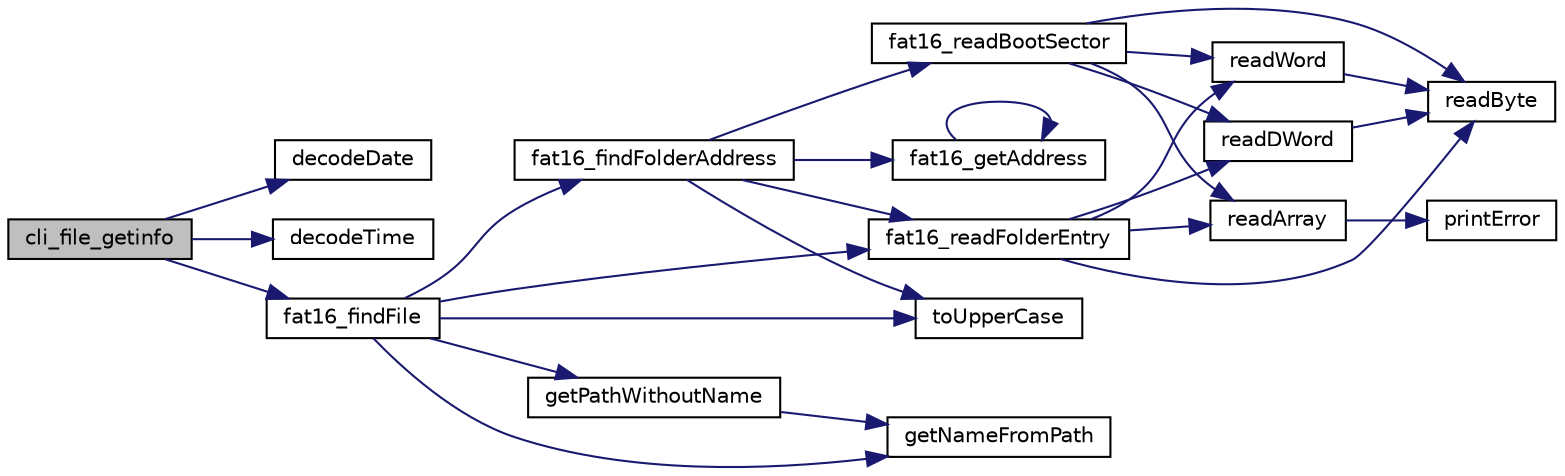 digraph "cli_file_getinfo"
{
 // LATEX_PDF_SIZE
  edge [fontname="Helvetica",fontsize="10",labelfontname="Helvetica",labelfontsize="10"];
  node [fontname="Helvetica",fontsize="10",shape=record];
  rankdir="LR";
  Node1 [label="cli_file_getinfo",height=0.2,width=0.4,color="black", fillcolor="grey75", style="filled", fontcolor="black",tooltip=" "];
  Node1 -> Node2 [color="midnightblue",fontsize="10",style="solid",fontname="Helvetica"];
  Node2 [label="decodeDate",height=0.2,width=0.4,color="black", fillcolor="white", style="filled",URL="$v_d_i_s_k__utility_8c.html#a7a45a2fda54f5a9a32186cc6d1549345",tooltip="Decodes date and returns is as a word."];
  Node1 -> Node3 [color="midnightblue",fontsize="10",style="solid",fontname="Helvetica"];
  Node3 [label="decodeTime",height=0.2,width=0.4,color="black", fillcolor="white", style="filled",URL="$v_d_i_s_k__utility_8c.html#aa0c87c9bf5970e81be42a0be1565c8e1",tooltip="Decodes time and returns it as a word."];
  Node1 -> Node4 [color="midnightblue",fontsize="10",style="solid",fontname="Helvetica"];
  Node4 [label="fat16_findFile",height=0.2,width=0.4,color="black", fillcolor="white", style="filled",URL="$v_d_i_s_k__fat16_8c.html#ad4bb9837a1befc55c22bdc61034dbccb",tooltip="Finds and returns the folder entry for a file or NULL if cant be found."];
  Node4 -> Node5 [color="midnightblue",fontsize="10",style="solid",fontname="Helvetica"];
  Node5 [label="fat16_findFolderAddress",height=0.2,width=0.4,color="black", fillcolor="white", style="filled",URL="$v_d_i_s_k__fat16_8c.html#a7f166ee0ec18f8372db5c42de1174220",tooltip="Finds and returns starting address of folder."];
  Node5 -> Node6 [color="midnightblue",fontsize="10",style="solid",fontname="Helvetica"];
  Node6 [label="fat16_getAddress",height=0.2,width=0.4,color="black", fillcolor="white", style="filled",URL="$v_d_i_s_k__fat16_8c.html#a0a071bdf762ad005214a5be96a4256f3",tooltip="Seeks and returns the starting address of a given area."];
  Node6 -> Node6 [color="midnightblue",fontsize="10",style="solid",fontname="Helvetica"];
  Node5 -> Node7 [color="midnightblue",fontsize="10",style="solid",fontname="Helvetica"];
  Node7 [label="fat16_readBootSector",height=0.2,width=0.4,color="black", fillcolor="white", style="filled",URL="$v_d_i_s_k__fat16_8c.html#adcc5006cbf32f3698c846498f4ad2aec",tooltip="Reads boot sector from drive. Part of checking process."];
  Node7 -> Node8 [color="midnightblue",fontsize="10",style="solid",fontname="Helvetica"];
  Node8 [label="readArray",height=0.2,width=0.4,color="black", fillcolor="white", style="filled",URL="$v_d_i_s_k__drive_8c.html#abe938e8c21c15c4376f75bb569c5b061",tooltip="Reads bytes from Drive."];
  Node8 -> Node9 [color="midnightblue",fontsize="10",style="solid",fontname="Helvetica"];
  Node9 [label="printError",height=0.2,width=0.4,color="black", fillcolor="white", style="filled",URL="$v_d_i_s_k__utility_8c.html#af894f255e69772bd86dcd8ccb527a969",tooltip="Prints Error on terminal."];
  Node7 -> Node10 [color="midnightblue",fontsize="10",style="solid",fontname="Helvetica"];
  Node10 [label="readByte",height=0.2,width=0.4,color="black", fillcolor="white", style="filled",URL="$v_d_i_s_k__drive_8c.html#a603782e523cb298a0c6903c540d6233f",tooltip="Reads byte from Drive."];
  Node7 -> Node11 [color="midnightblue",fontsize="10",style="solid",fontname="Helvetica"];
  Node11 [label="readDWord",height=0.2,width=0.4,color="black", fillcolor="white", style="filled",URL="$v_d_i_s_k__drive_8c.html#a690f4746fc1d701950aa06e69aab542f",tooltip="Reads dword from Drive IN LITTLE-ENDIAN FORMAT!"];
  Node11 -> Node10 [color="midnightblue",fontsize="10",style="solid",fontname="Helvetica"];
  Node7 -> Node12 [color="midnightblue",fontsize="10",style="solid",fontname="Helvetica"];
  Node12 [label="readWord",height=0.2,width=0.4,color="black", fillcolor="white", style="filled",URL="$v_d_i_s_k__drive_8c.html#ac2609ac03a66ea8989d8acbfd485f630",tooltip="Reads word from Drive IN LITTLE-ENDIAN FORMAT!"];
  Node12 -> Node10 [color="midnightblue",fontsize="10",style="solid",fontname="Helvetica"];
  Node5 -> Node13 [color="midnightblue",fontsize="10",style="solid",fontname="Helvetica"];
  Node13 [label="fat16_readFolderEntry",height=0.2,width=0.4,color="black", fillcolor="white", style="filled",URL="$v_d_i_s_k__fat16_8c.html#a9458e07f1e96f3062a52d5f83516b0cd",tooltip="Reads folder entry from vDrive."];
  Node13 -> Node8 [color="midnightblue",fontsize="10",style="solid",fontname="Helvetica"];
  Node13 -> Node10 [color="midnightblue",fontsize="10",style="solid",fontname="Helvetica"];
  Node13 -> Node11 [color="midnightblue",fontsize="10",style="solid",fontname="Helvetica"];
  Node13 -> Node12 [color="midnightblue",fontsize="10",style="solid",fontname="Helvetica"];
  Node5 -> Node14 [color="midnightblue",fontsize="10",style="solid",fontname="Helvetica"];
  Node14 [label="toUpperCase",height=0.2,width=0.4,color="black", fillcolor="white", style="filled",URL="$v_d_i_s_k__utility_8c.html#a2c0a5936812420aa00ae780feeec0b89",tooltip="Converts a string to upper case."];
  Node4 -> Node13 [color="midnightblue",fontsize="10",style="solid",fontname="Helvetica"];
  Node4 -> Node15 [color="midnightblue",fontsize="10",style="solid",fontname="Helvetica"];
  Node15 [label="getNameFromPath",height=0.2,width=0.4,color="black", fillcolor="white", style="filled",URL="$v_d_i_s_k__utility_8c.html#a09d49f4e63cc7aeb8a22d3b845c48e03",tooltip="Returns the end of a path, which is the filename."];
  Node4 -> Node16 [color="midnightblue",fontsize="10",style="solid",fontname="Helvetica"];
  Node16 [label="getPathWithoutName",height=0.2,width=0.4,color="black", fillcolor="white", style="filled",URL="$v_d_i_s_k__utility_8c.html#ad532b4a5add9efd5c92b84d215233252",tooltip="Returns only the path component of a path+file string."];
  Node16 -> Node15 [color="midnightblue",fontsize="10",style="solid",fontname="Helvetica"];
  Node4 -> Node14 [color="midnightblue",fontsize="10",style="solid",fontname="Helvetica"];
}
